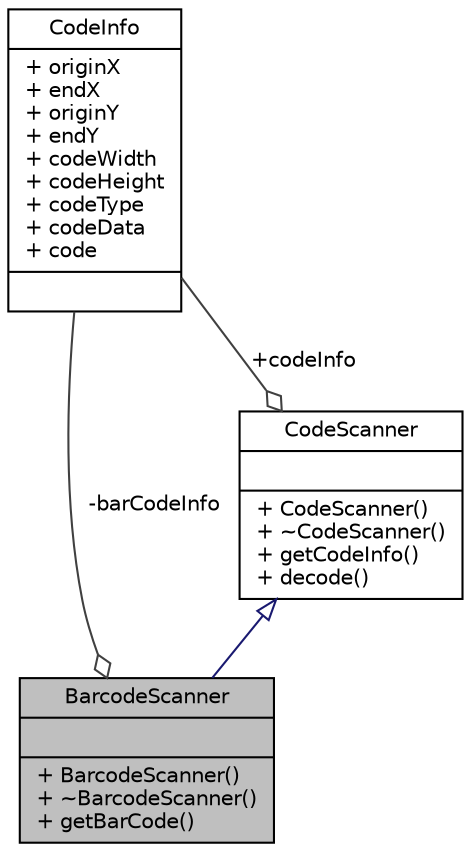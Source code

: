 digraph "BarcodeScanner"
{
 // INTERACTIVE_SVG=YES
 // LATEX_PDF_SIZE
  edge [fontname="Helvetica",fontsize="10",labelfontname="Helvetica",labelfontsize="10"];
  node [fontname="Helvetica",fontsize="10",shape=record];
  Node1 [label="{BarcodeScanner\n||+ BarcodeScanner()\l+ ~BarcodeScanner()\l+ getBarCode()\l}",height=0.2,width=0.4,color="black", fillcolor="grey75", style="filled", fontcolor="black",tooltip="Class that contains the precedures of finding the position of barcode and decoding the barcode...."];
  Node2 -> Node1 [dir="back",color="midnightblue",fontsize="10",style="solid",arrowtail="onormal",fontname="Helvetica"];
  Node2 [label="{CodeScanner\n||+ CodeScanner()\l+ ~CodeScanner()\l+ getCodeInfo()\l+ decode()\l}",height=0.2,width=0.4,color="black", fillcolor="white", style="filled",URL="$class_code_scanner.html",tooltip="Class that contains the precedures of finding the position of code and decoding the code."];
  Node3 -> Node2 [color="grey25",fontsize="10",style="solid",label=" +codeInfo" ,arrowhead="odiamond",fontname="Helvetica"];
  Node3 [label="{CodeInfo\n|+ originX\l+ endX\l+ originY\l+ endY\l+ codeWidth\l+ codeHeight\l+ codeType\l+ codeData\l+ code\l|}",height=0.2,width=0.4,color="black", fillcolor="white", style="filled",URL="$struct_code_info.html",tooltip="Structure that contains the related information of the code."];
  Node3 -> Node1 [color="grey25",fontsize="10",style="solid",label=" -barCodeInfo" ,arrowhead="odiamond",fontname="Helvetica"];
}
